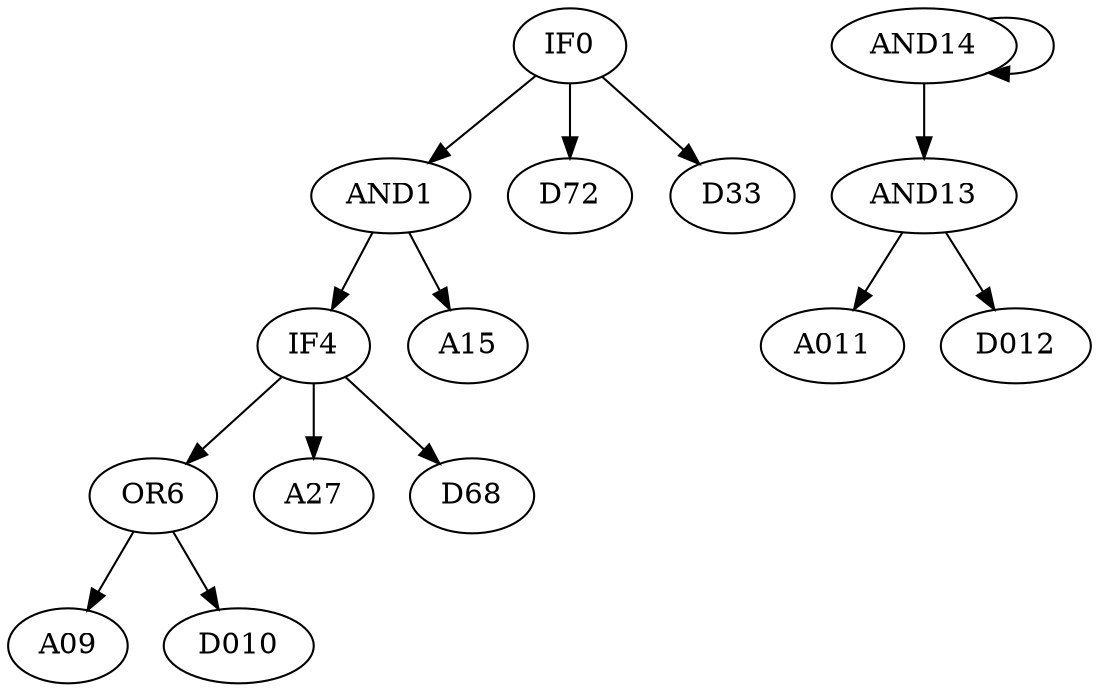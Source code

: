 digraph T {
	IF0 -> AND1;
	IF0 -> D72;
	IF0 -> D33;
	AND1 -> IF4;
	AND1 -> A15;
	IF4 -> OR6;
	IF4 -> A27;
	IF4 -> D68;
	OR6 -> A09;
	OR6 -> D010;
	AND13 -> A011;
	AND13 -> D012;
	AND14 -> AND13;
	AND14 -> AND14;
}

